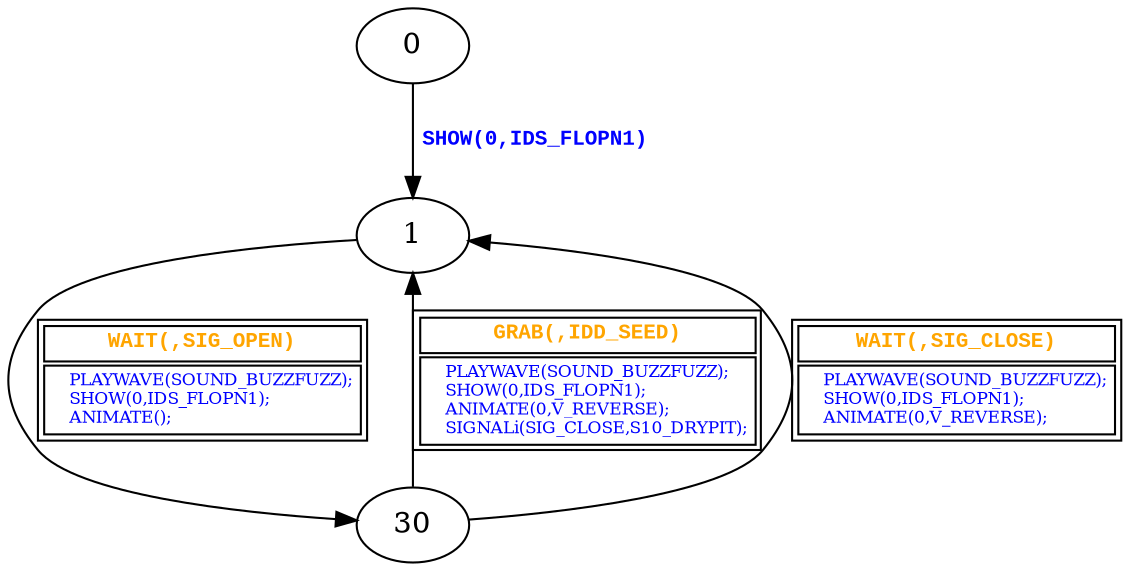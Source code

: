 digraph {
 node [shape=oval];
"0" -> "1"[fontcolor=blue, label=< <table border="0"><tr><td><font face="Courier New" point-size="10"><b>SHOW(0,IDS_FLOPN1)<br align="left"/></b></font></td></tr>
</table>>];
"1" -> "30"[fontcolor=orange, label=< <table border="1"><tr><td><font face="Courier New" point-size="10"><b>WAIT(,SIG_OPEN)<br align="left"/></b></font></td></tr>
<tr><td><font point-size="8" color ="blue">    PLAYWAVE(SOUND_BUZZFUZZ);<br align="left"/>    SHOW(0,IDS_FLOPN1);<br align="left"/>    ANIMATE();<br align="left"/></font></td></tr></table>>];
"30" -> "1"[fontcolor=orange, label=< <table border="1"><tr><td><font face="Courier New" point-size="10"><b>GRAB(,IDD_SEED)<br align="left"/></b></font></td></tr>
<tr><td><font point-size="8" color ="blue">    PLAYWAVE(SOUND_BUZZFUZZ);<br align="left"/>    SHOW(0,IDS_FLOPN1);<br align="left"/>    ANIMATE(0,V_REVERSE);<br align="left"/>    SIGNALi(SIG_CLOSE,S10_DRYPIT);<br align="left"/></font></td></tr></table>>];
"30" -> "1"[fontcolor=orange, label=< <table border="1"><tr><td><font face="Courier New" point-size="10"><b>WAIT(,SIG_CLOSE)<br align="left"/></b></font></td></tr>
<tr><td><font point-size="8" color ="blue">    PLAYWAVE(SOUND_BUZZFUZZ);<br align="left"/>    SHOW(0,IDS_FLOPN1);<br align="left"/>    ANIMATE(0,V_REVERSE);<br align="left"/></font></td></tr></table>>];
}
